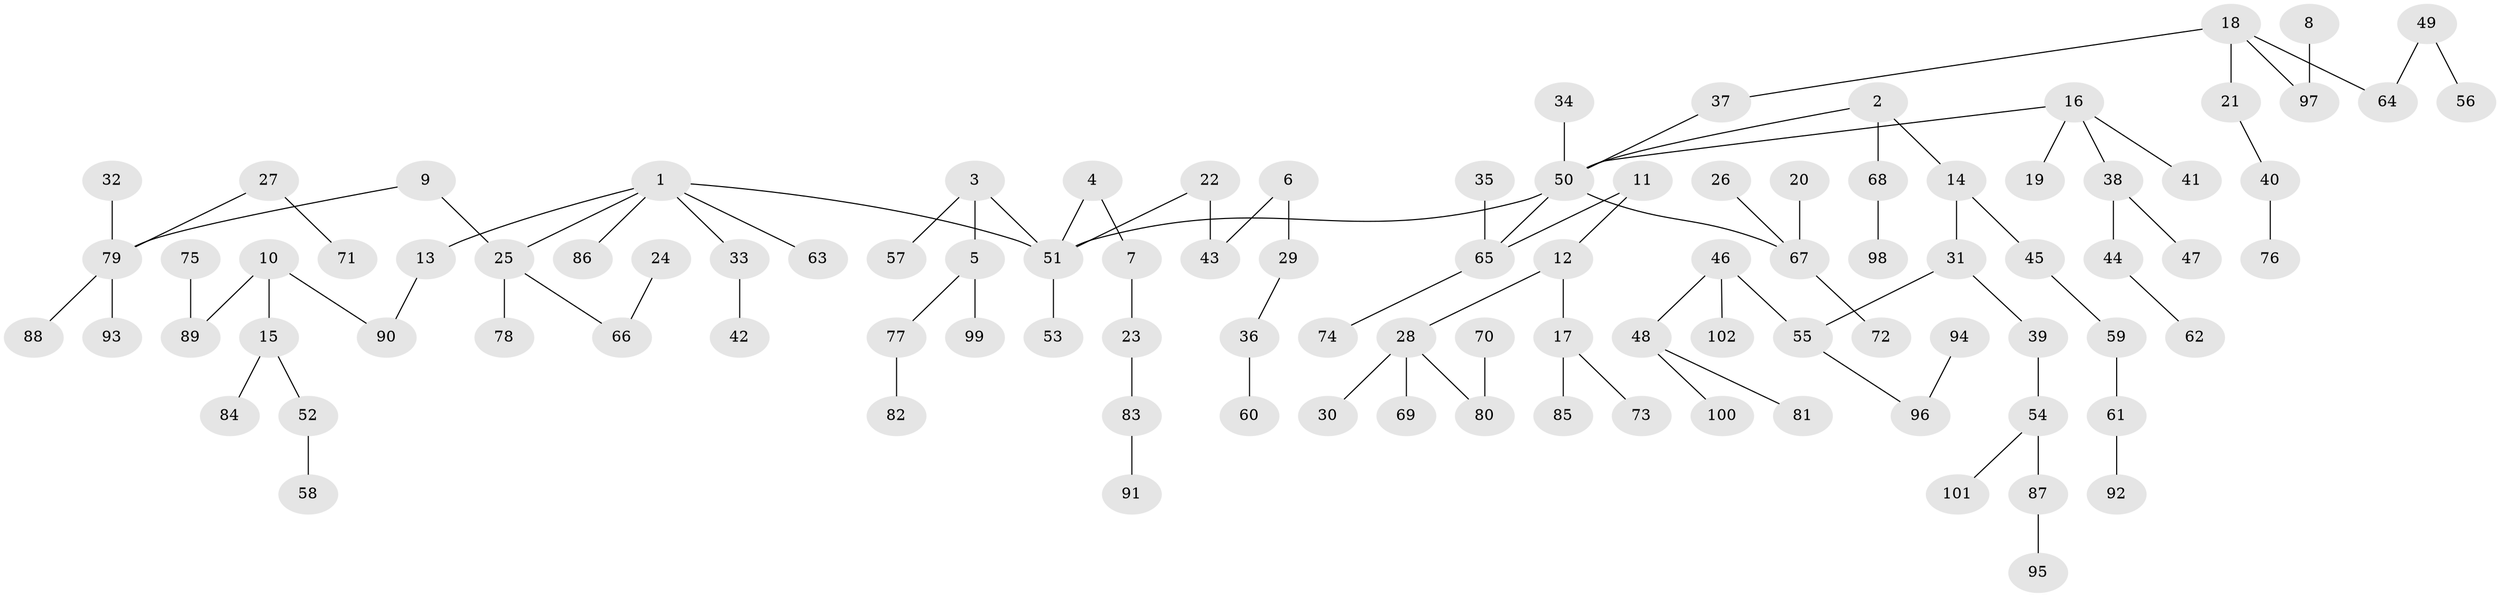 // original degree distribution, {6: 0.013793103448275862, 7: 0.006896551724137931, 3: 0.19310344827586207, 8: 0.006896551724137931, 2: 0.2413793103448276, 5: 0.034482758620689655, 1: 0.4827586206896552, 4: 0.020689655172413793}
// Generated by graph-tools (version 1.1) at 2025/37/03/04/25 23:37:26]
// undirected, 102 vertices, 101 edges
graph export_dot {
  node [color=gray90,style=filled];
  1;
  2;
  3;
  4;
  5;
  6;
  7;
  8;
  9;
  10;
  11;
  12;
  13;
  14;
  15;
  16;
  17;
  18;
  19;
  20;
  21;
  22;
  23;
  24;
  25;
  26;
  27;
  28;
  29;
  30;
  31;
  32;
  33;
  34;
  35;
  36;
  37;
  38;
  39;
  40;
  41;
  42;
  43;
  44;
  45;
  46;
  47;
  48;
  49;
  50;
  51;
  52;
  53;
  54;
  55;
  56;
  57;
  58;
  59;
  60;
  61;
  62;
  63;
  64;
  65;
  66;
  67;
  68;
  69;
  70;
  71;
  72;
  73;
  74;
  75;
  76;
  77;
  78;
  79;
  80;
  81;
  82;
  83;
  84;
  85;
  86;
  87;
  88;
  89;
  90;
  91;
  92;
  93;
  94;
  95;
  96;
  97;
  98;
  99;
  100;
  101;
  102;
  1 -- 13 [weight=1.0];
  1 -- 25 [weight=1.0];
  1 -- 33 [weight=1.0];
  1 -- 51 [weight=1.0];
  1 -- 63 [weight=1.0];
  1 -- 86 [weight=1.0];
  2 -- 14 [weight=1.0];
  2 -- 50 [weight=1.0];
  2 -- 68 [weight=1.0];
  3 -- 5 [weight=1.0];
  3 -- 51 [weight=1.0];
  3 -- 57 [weight=1.0];
  4 -- 7 [weight=1.0];
  4 -- 51 [weight=1.0];
  5 -- 77 [weight=1.0];
  5 -- 99 [weight=1.0];
  6 -- 29 [weight=1.0];
  6 -- 43 [weight=1.0];
  7 -- 23 [weight=1.0];
  8 -- 97 [weight=1.0];
  9 -- 25 [weight=1.0];
  9 -- 79 [weight=1.0];
  10 -- 15 [weight=1.0];
  10 -- 89 [weight=1.0];
  10 -- 90 [weight=1.0];
  11 -- 12 [weight=1.0];
  11 -- 65 [weight=1.0];
  12 -- 17 [weight=1.0];
  12 -- 28 [weight=1.0];
  13 -- 90 [weight=1.0];
  14 -- 31 [weight=1.0];
  14 -- 45 [weight=1.0];
  15 -- 52 [weight=1.0];
  15 -- 84 [weight=1.0];
  16 -- 19 [weight=1.0];
  16 -- 38 [weight=1.0];
  16 -- 41 [weight=1.0];
  16 -- 50 [weight=1.0];
  17 -- 73 [weight=1.0];
  17 -- 85 [weight=1.0];
  18 -- 21 [weight=1.0];
  18 -- 37 [weight=1.0];
  18 -- 64 [weight=1.0];
  18 -- 97 [weight=1.0];
  20 -- 67 [weight=1.0];
  21 -- 40 [weight=1.0];
  22 -- 43 [weight=1.0];
  22 -- 51 [weight=1.0];
  23 -- 83 [weight=1.0];
  24 -- 66 [weight=1.0];
  25 -- 66 [weight=1.0];
  25 -- 78 [weight=1.0];
  26 -- 67 [weight=1.0];
  27 -- 71 [weight=1.0];
  27 -- 79 [weight=1.0];
  28 -- 30 [weight=1.0];
  28 -- 69 [weight=1.0];
  28 -- 80 [weight=1.0];
  29 -- 36 [weight=1.0];
  31 -- 39 [weight=1.0];
  31 -- 55 [weight=1.0];
  32 -- 79 [weight=1.0];
  33 -- 42 [weight=1.0];
  34 -- 50 [weight=1.0];
  35 -- 65 [weight=1.0];
  36 -- 60 [weight=1.0];
  37 -- 50 [weight=1.0];
  38 -- 44 [weight=1.0];
  38 -- 47 [weight=1.0];
  39 -- 54 [weight=1.0];
  40 -- 76 [weight=1.0];
  44 -- 62 [weight=1.0];
  45 -- 59 [weight=1.0];
  46 -- 48 [weight=1.0];
  46 -- 55 [weight=1.0];
  46 -- 102 [weight=1.0];
  48 -- 81 [weight=1.0];
  48 -- 100 [weight=1.0];
  49 -- 56 [weight=1.0];
  49 -- 64 [weight=1.0];
  50 -- 51 [weight=1.0];
  50 -- 65 [weight=1.0];
  50 -- 67 [weight=1.0];
  51 -- 53 [weight=1.0];
  52 -- 58 [weight=1.0];
  54 -- 87 [weight=1.0];
  54 -- 101 [weight=1.0];
  55 -- 96 [weight=1.0];
  59 -- 61 [weight=1.0];
  61 -- 92 [weight=1.0];
  65 -- 74 [weight=1.0];
  67 -- 72 [weight=1.0];
  68 -- 98 [weight=1.0];
  70 -- 80 [weight=1.0];
  75 -- 89 [weight=1.0];
  77 -- 82 [weight=1.0];
  79 -- 88 [weight=1.0];
  79 -- 93 [weight=1.0];
  83 -- 91 [weight=1.0];
  87 -- 95 [weight=1.0];
  94 -- 96 [weight=1.0];
}
